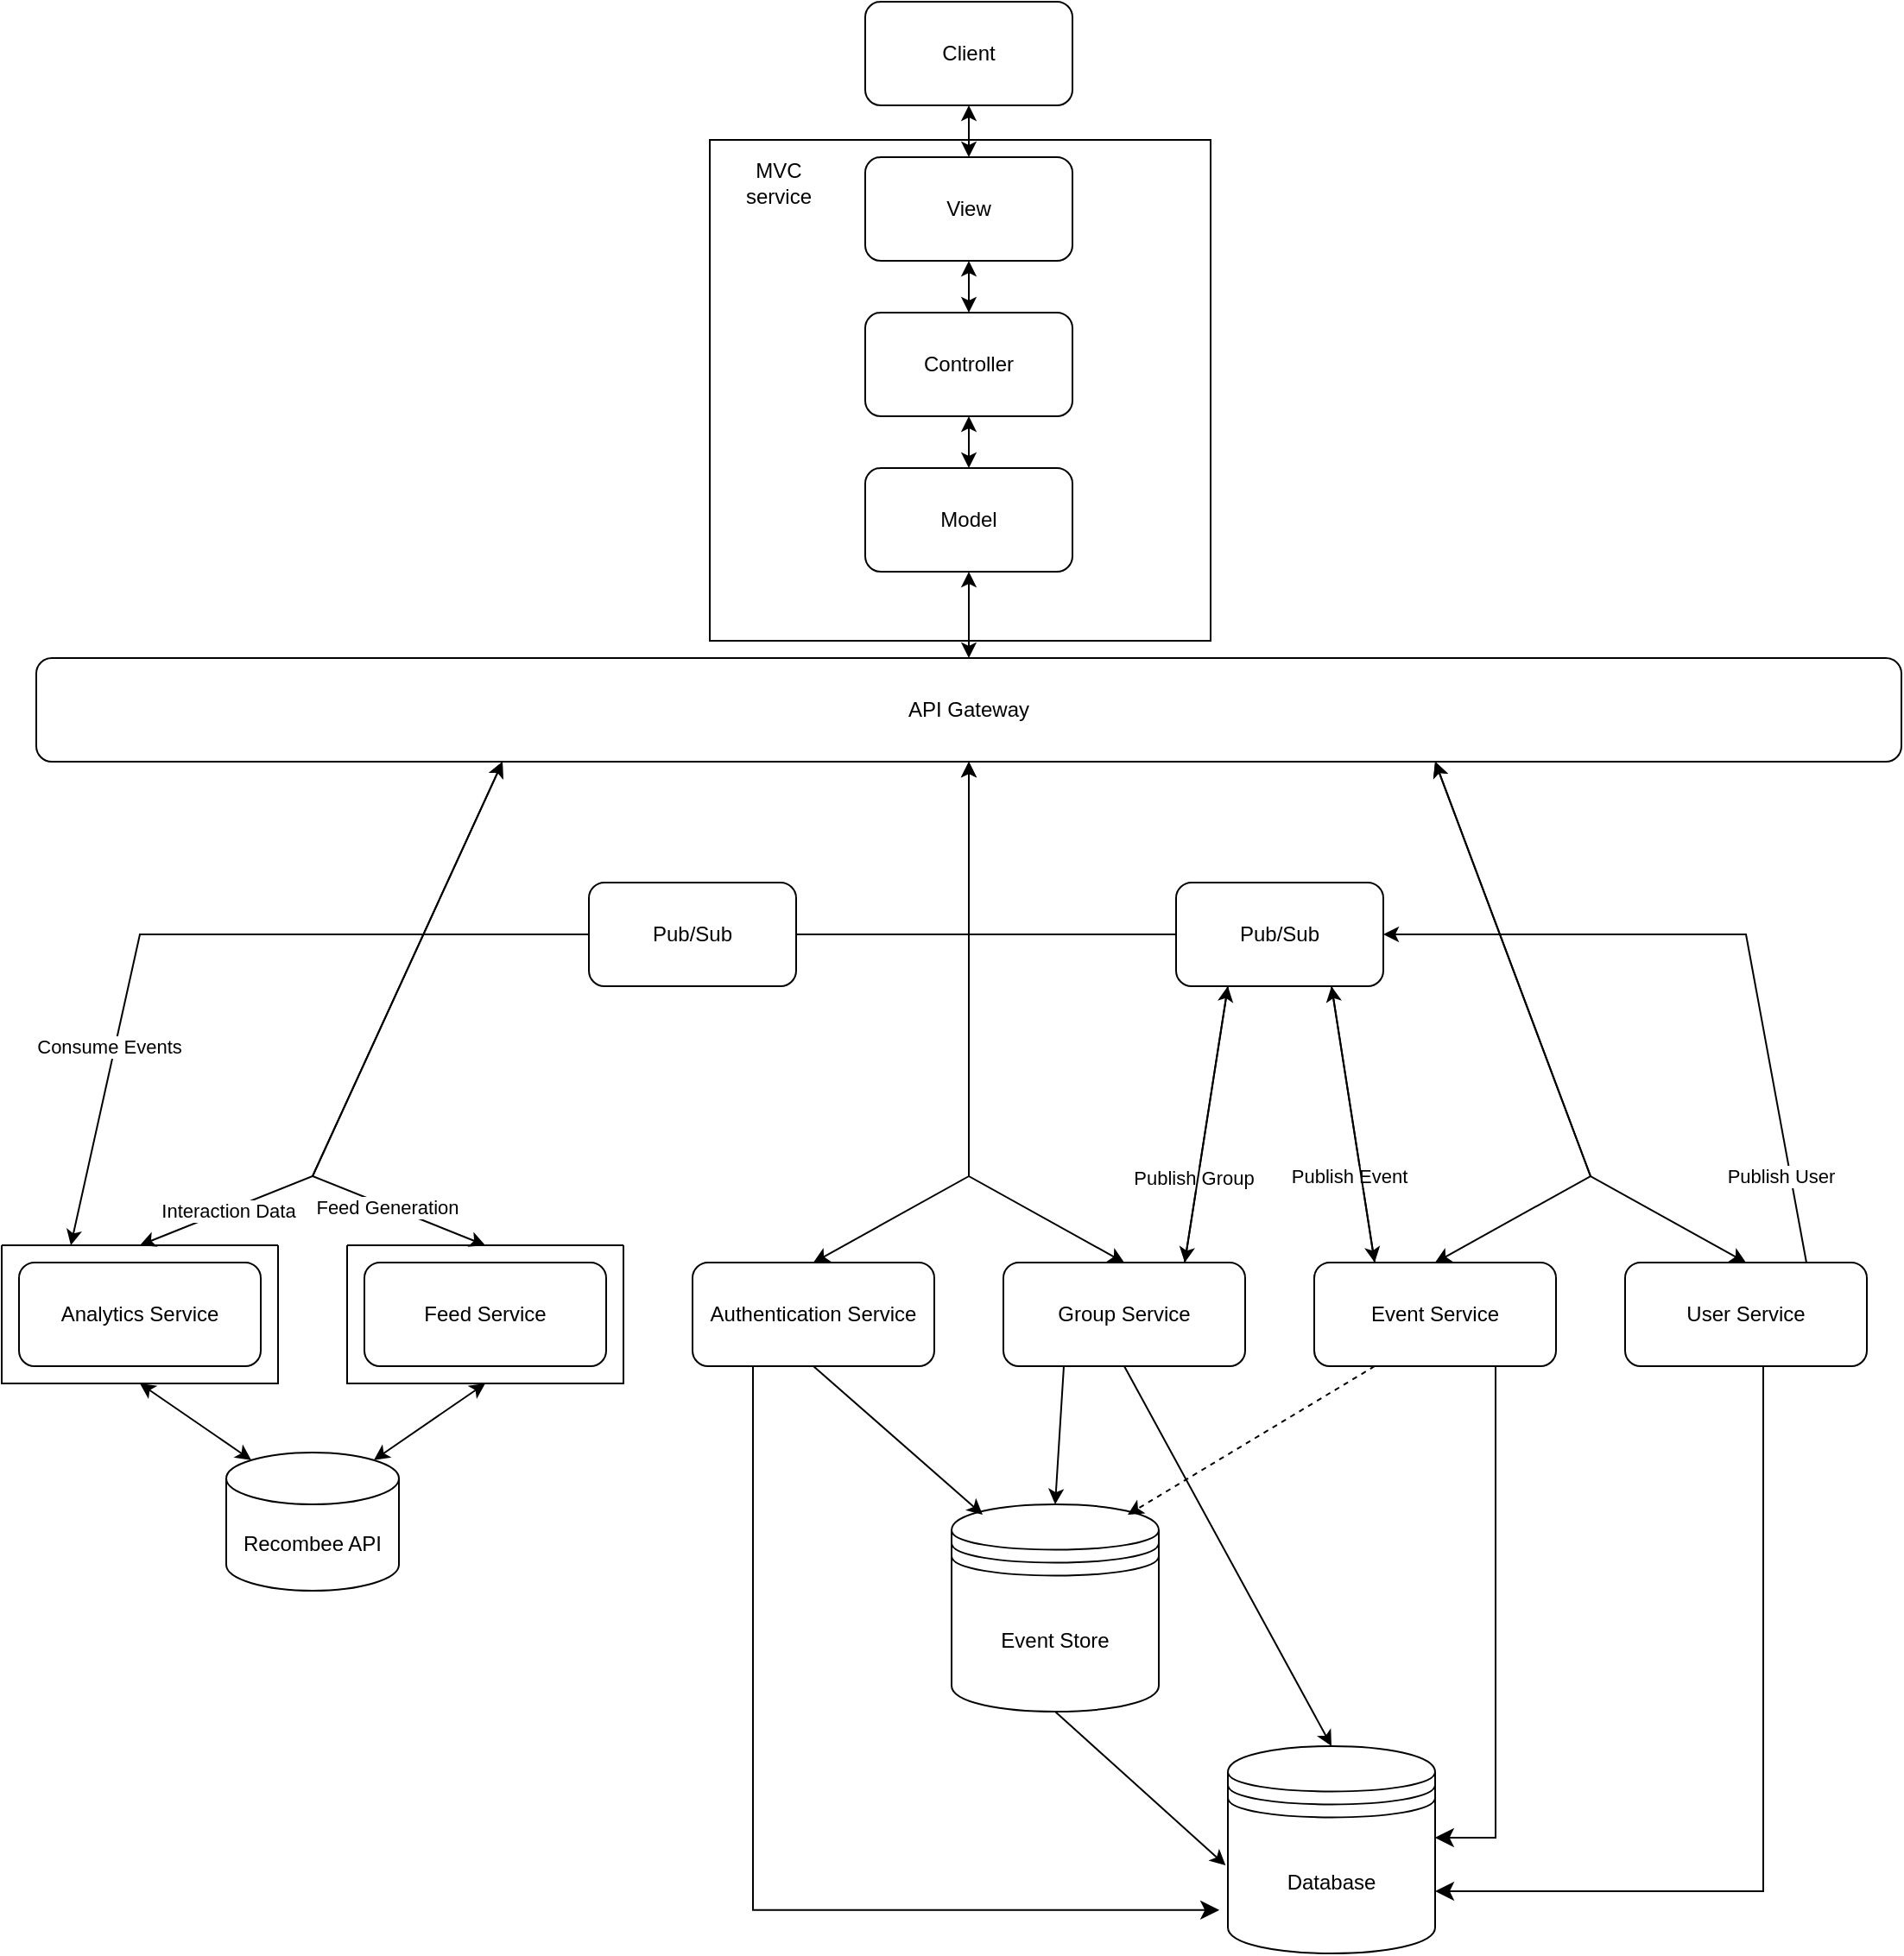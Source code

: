 <mxfile version="24.1.0" type="device">
  <diagram name="Page-1" id="YAerP5JF5GXIHwTnvSIO">
    <mxGraphModel dx="1674" dy="1872" grid="1" gridSize="10" guides="1" tooltips="1" connect="1" arrows="1" fold="1" page="1" pageScale="1" pageWidth="850" pageHeight="1100" math="0" shadow="0">
      <root>
        <mxCell id="0" />
        <mxCell id="1" parent="0" />
        <mxCell id="BQzA7x_6l7MUNEa52RmE-23" value="" style="whiteSpace=wrap;html=1;aspect=fixed;" vertex="1" parent="1">
          <mxGeometry x="510" y="-440" width="290" height="290" as="geometry" />
        </mxCell>
        <mxCell id="QEH-ZcO3VVwQa852Ltvt-2" value="" style="swimlane;startSize=0;" parent="1" vertex="1">
          <mxGeometry x="100" y="200" width="160" height="80" as="geometry" />
        </mxCell>
        <mxCell id="QEH-ZcO3VVwQa852Ltvt-1" value="Analytics Service" style="rounded=1;whiteSpace=wrap;html=1;" parent="QEH-ZcO3VVwQa852Ltvt-2" vertex="1">
          <mxGeometry x="10" y="10" width="140" height="60" as="geometry" />
        </mxCell>
        <mxCell id="QEH-ZcO3VVwQa852Ltvt-4" value="" style="swimlane;startSize=0;gradientColor=none;" parent="1" vertex="1">
          <mxGeometry x="300" y="200" width="160" height="80" as="geometry" />
        </mxCell>
        <mxCell id="QEH-ZcO3VVwQa852Ltvt-5" value="Feed Service" style="rounded=1;whiteSpace=wrap;html=1;" parent="QEH-ZcO3VVwQa852Ltvt-4" vertex="1">
          <mxGeometry x="10" y="10" width="140" height="60" as="geometry" />
        </mxCell>
        <mxCell id="QEH-ZcO3VVwQa852Ltvt-7" value="Recombee API" style="shape=cylinder3;whiteSpace=wrap;html=1;boundedLbl=1;backgroundOutline=1;size=15;" parent="1" vertex="1">
          <mxGeometry x="230" y="320" width="100" height="80" as="geometry" />
        </mxCell>
        <mxCell id="QEH-ZcO3VVwQa852Ltvt-9" value="" style="endArrow=classic;startArrow=classic;html=1;rounded=0;exitX=0.855;exitY=0;exitDx=0;exitDy=4.35;exitPerimeter=0;entryX=0.5;entryY=1;entryDx=0;entryDy=0;" parent="1" source="QEH-ZcO3VVwQa852Ltvt-7" target="QEH-ZcO3VVwQa852Ltvt-4" edge="1">
          <mxGeometry width="50" height="50" relative="1" as="geometry">
            <mxPoint x="420" y="330" as="sourcePoint" />
            <mxPoint x="470" y="280" as="targetPoint" />
          </mxGeometry>
        </mxCell>
        <mxCell id="QEH-ZcO3VVwQa852Ltvt-10" value="" style="endArrow=classic;startArrow=classic;html=1;rounded=0;exitX=0.5;exitY=1;exitDx=0;exitDy=0;entryX=0.145;entryY=0;entryDx=0;entryDy=4.35;entryPerimeter=0;" parent="1" source="QEH-ZcO3VVwQa852Ltvt-2" target="QEH-ZcO3VVwQa852Ltvt-7" edge="1">
          <mxGeometry width="50" height="50" relative="1" as="geometry">
            <mxPoint x="420" y="330" as="sourcePoint" />
            <mxPoint x="470" y="280" as="targetPoint" />
          </mxGeometry>
        </mxCell>
        <mxCell id="QEH-ZcO3VVwQa852Ltvt-11" value="API Gateway" style="rounded=1;whiteSpace=wrap;html=1;" parent="1" vertex="1">
          <mxGeometry x="120" y="-140" width="1080" height="60" as="geometry" />
        </mxCell>
        <mxCell id="QEH-ZcO3VVwQa852Ltvt-12" value="" style="endArrow=classic;startArrow=classic;html=1;rounded=0;exitX=0.5;exitY=0;exitDx=0;exitDy=0;entryX=0.25;entryY=1;entryDx=0;entryDy=0;" parent="1" source="QEH-ZcO3VVwQa852Ltvt-2" target="QEH-ZcO3VVwQa852Ltvt-11" edge="1">
          <mxGeometry width="50" height="50" relative="1" as="geometry">
            <mxPoint x="500" y="230" as="sourcePoint" />
            <mxPoint x="550" y="180" as="targetPoint" />
            <Array as="points">
              <mxPoint x="280" y="160" />
            </Array>
          </mxGeometry>
        </mxCell>
        <mxCell id="QEH-ZcO3VVwQa852Ltvt-45" value="Interaction Data" style="edgeLabel;html=1;align=center;verticalAlign=middle;resizable=0;points=[];" parent="QEH-ZcO3VVwQa852Ltvt-12" vertex="1" connectable="0">
          <mxGeometry x="-0.707" relative="1" as="geometry">
            <mxPoint as="offset" />
          </mxGeometry>
        </mxCell>
        <mxCell id="QEH-ZcO3VVwQa852Ltvt-13" value="" style="endArrow=classic;startArrow=classic;html=1;rounded=0;entryX=0.25;entryY=1;entryDx=0;entryDy=0;exitX=0.5;exitY=0;exitDx=0;exitDy=0;" parent="1" source="QEH-ZcO3VVwQa852Ltvt-4" target="QEH-ZcO3VVwQa852Ltvt-11" edge="1">
          <mxGeometry width="50" height="50" relative="1" as="geometry">
            <mxPoint x="500" y="230" as="sourcePoint" />
            <mxPoint x="550" y="180" as="targetPoint" />
            <Array as="points">
              <mxPoint x="280" y="160" />
            </Array>
          </mxGeometry>
        </mxCell>
        <mxCell id="QEH-ZcO3VVwQa852Ltvt-46" value="Feed Generation" style="edgeLabel;html=1;align=center;verticalAlign=middle;resizable=0;points=[];" parent="QEH-ZcO3VVwQa852Ltvt-13" vertex="1" connectable="0">
          <mxGeometry x="-0.67" y="1" relative="1" as="geometry">
            <mxPoint as="offset" />
          </mxGeometry>
        </mxCell>
        <mxCell id="QEH-ZcO3VVwQa852Ltvt-17" value="Group Service" style="rounded=1;whiteSpace=wrap;html=1;" parent="1" vertex="1">
          <mxGeometry x="680" y="210" width="140" height="60" as="geometry" />
        </mxCell>
        <mxCell id="QEH-ZcO3VVwQa852Ltvt-18" value="Event Service" style="rounded=1;whiteSpace=wrap;html=1;" parent="1" vertex="1">
          <mxGeometry x="860" y="210" width="140" height="60" as="geometry" />
        </mxCell>
        <mxCell id="QEH-ZcO3VVwQa852Ltvt-20" value="User Service" style="rounded=1;whiteSpace=wrap;html=1;" parent="1" vertex="1">
          <mxGeometry x="1040" y="210" width="140" height="60" as="geometry" />
        </mxCell>
        <mxCell id="QEH-ZcO3VVwQa852Ltvt-21" value="" style="endArrow=classic;startArrow=classic;html=1;rounded=0;exitX=0.5;exitY=0;exitDx=0;exitDy=0;entryX=0.5;entryY=1;entryDx=0;entryDy=0;" parent="1" source="BQzA7x_6l7MUNEa52RmE-4" target="QEH-ZcO3VVwQa852Ltvt-11" edge="1">
          <mxGeometry width="50" height="50" relative="1" as="geometry">
            <mxPoint x="570" y="210" as="sourcePoint" />
            <mxPoint x="850" y="170" as="targetPoint" />
            <Array as="points">
              <mxPoint x="660" y="160" />
            </Array>
          </mxGeometry>
        </mxCell>
        <mxCell id="QEH-ZcO3VVwQa852Ltvt-22" value="" style="endArrow=classic;startArrow=classic;html=1;rounded=0;exitX=0.5;exitY=0;exitDx=0;exitDy=0;entryX=0.5;entryY=1;entryDx=0;entryDy=0;" parent="1" source="QEH-ZcO3VVwQa852Ltvt-17" target="QEH-ZcO3VVwQa852Ltvt-11" edge="1">
          <mxGeometry width="50" height="50" relative="1" as="geometry">
            <mxPoint x="800" y="220" as="sourcePoint" />
            <mxPoint x="850" y="170" as="targetPoint" />
            <Array as="points">
              <mxPoint x="660" y="160" />
            </Array>
          </mxGeometry>
        </mxCell>
        <mxCell id="QEH-ZcO3VVwQa852Ltvt-23" value="" style="endArrow=classic;startArrow=classic;html=1;rounded=0;entryX=0.75;entryY=1;entryDx=0;entryDy=0;exitX=0.5;exitY=0;exitDx=0;exitDy=0;" parent="1" source="QEH-ZcO3VVwQa852Ltvt-18" target="QEH-ZcO3VVwQa852Ltvt-11" edge="1">
          <mxGeometry width="50" height="50" relative="1" as="geometry">
            <mxPoint x="800" y="220" as="sourcePoint" />
            <mxPoint x="850" y="170" as="targetPoint" />
            <Array as="points">
              <mxPoint x="1020" y="160" />
            </Array>
          </mxGeometry>
        </mxCell>
        <mxCell id="QEH-ZcO3VVwQa852Ltvt-24" value="" style="endArrow=classic;startArrow=classic;html=1;rounded=0;entryX=0.75;entryY=1;entryDx=0;entryDy=0;exitX=0.5;exitY=0;exitDx=0;exitDy=0;" parent="1" source="QEH-ZcO3VVwQa852Ltvt-20" target="QEH-ZcO3VVwQa852Ltvt-11" edge="1">
          <mxGeometry width="50" height="50" relative="1" as="geometry">
            <mxPoint x="800" y="220" as="sourcePoint" />
            <mxPoint x="850" y="170" as="targetPoint" />
            <Array as="points">
              <mxPoint x="1020" y="160" />
            </Array>
          </mxGeometry>
        </mxCell>
        <mxCell id="QEH-ZcO3VVwQa852Ltvt-26" value="Pub/Sub" style="rounded=1;whiteSpace=wrap;html=1;" parent="1" vertex="1">
          <mxGeometry x="440" y="-10" width="120" height="60" as="geometry" />
        </mxCell>
        <mxCell id="QEH-ZcO3VVwQa852Ltvt-27" value="Pub/Sub" style="rounded=1;whiteSpace=wrap;html=1;" parent="1" vertex="1">
          <mxGeometry x="780" y="-10" width="120" height="60" as="geometry" />
        </mxCell>
        <mxCell id="QEH-ZcO3VVwQa852Ltvt-33" value="" style="endArrow=classic;html=1;rounded=0;exitX=0.25;exitY=0;exitDx=0;exitDy=0;entryX=0.75;entryY=1;entryDx=0;entryDy=0;" parent="1" source="QEH-ZcO3VVwQa852Ltvt-18" target="QEH-ZcO3VVwQa852Ltvt-27" edge="1">
          <mxGeometry width="50" height="50" relative="1" as="geometry">
            <mxPoint x="550" y="190" as="sourcePoint" />
            <mxPoint x="600" y="140" as="targetPoint" />
          </mxGeometry>
        </mxCell>
        <mxCell id="QEH-ZcO3VVwQa852Ltvt-34" value="Publish Event" style="edgeLabel;html=1;align=center;verticalAlign=middle;resizable=0;points=[];" parent="QEH-ZcO3VVwQa852Ltvt-33" vertex="1" connectable="0">
          <mxGeometry x="0.102" y="-1" relative="1" as="geometry">
            <mxPoint x="-2" y="38" as="offset" />
          </mxGeometry>
        </mxCell>
        <mxCell id="QEH-ZcO3VVwQa852Ltvt-35" value="" style="endArrow=classic;html=1;rounded=0;exitX=0.75;exitY=0;exitDx=0;exitDy=0;entryX=0.25;entryY=1;entryDx=0;entryDy=0;" parent="1" source="QEH-ZcO3VVwQa852Ltvt-17" target="QEH-ZcO3VVwQa852Ltvt-27" edge="1">
          <mxGeometry width="50" height="50" relative="1" as="geometry">
            <mxPoint x="820" y="190" as="sourcePoint" />
            <mxPoint x="870" y="140" as="targetPoint" />
          </mxGeometry>
        </mxCell>
        <mxCell id="QEH-ZcO3VVwQa852Ltvt-36" value="Publish Group" style="edgeLabel;html=1;align=center;verticalAlign=middle;resizable=0;points=[];" parent="QEH-ZcO3VVwQa852Ltvt-35" vertex="1" connectable="0">
          <mxGeometry x="0.218" y="2" relative="1" as="geometry">
            <mxPoint x="-8" y="48" as="offset" />
          </mxGeometry>
        </mxCell>
        <mxCell id="QEH-ZcO3VVwQa852Ltvt-38" value="" style="endArrow=none;html=1;rounded=0;exitX=1;exitY=0.5;exitDx=0;exitDy=0;entryX=0;entryY=0.5;entryDx=0;entryDy=0;" parent="1" source="QEH-ZcO3VVwQa852Ltvt-26" target="QEH-ZcO3VVwQa852Ltvt-27" edge="1">
          <mxGeometry width="50" height="50" relative="1" as="geometry">
            <mxPoint x="520" y="190" as="sourcePoint" />
            <mxPoint x="570" y="140" as="targetPoint" />
          </mxGeometry>
        </mxCell>
        <mxCell id="QEH-ZcO3VVwQa852Ltvt-39" value="" style="endArrow=classic;html=1;rounded=0;exitX=0;exitY=0.5;exitDx=0;exitDy=0;entryX=0.25;entryY=0;entryDx=0;entryDy=0;" parent="1" source="QEH-ZcO3VVwQa852Ltvt-26" target="QEH-ZcO3VVwQa852Ltvt-2" edge="1">
          <mxGeometry width="50" height="50" relative="1" as="geometry">
            <mxPoint x="500" y="190" as="sourcePoint" />
            <mxPoint x="550" y="140" as="targetPoint" />
            <Array as="points">
              <mxPoint x="180" y="20" />
            </Array>
          </mxGeometry>
        </mxCell>
        <mxCell id="QEH-ZcO3VVwQa852Ltvt-40" value="Consume Events" style="edgeLabel;html=1;align=center;verticalAlign=middle;resizable=0;points=[];" parent="QEH-ZcO3VVwQa852Ltvt-39" vertex="1" connectable="0">
          <mxGeometry x="0.472" y="-4" relative="1" as="geometry">
            <mxPoint as="offset" />
          </mxGeometry>
        </mxCell>
        <mxCell id="QEH-ZcO3VVwQa852Ltvt-41" value="" style="endArrow=classic;html=1;rounded=0;exitX=0.75;exitY=0;exitDx=0;exitDy=0;entryX=1;entryY=0.5;entryDx=0;entryDy=0;" parent="1" source="QEH-ZcO3VVwQa852Ltvt-20" target="QEH-ZcO3VVwQa852Ltvt-27" edge="1">
          <mxGeometry width="50" height="50" relative="1" as="geometry">
            <mxPoint x="720" y="180" as="sourcePoint" />
            <mxPoint x="770" y="130" as="targetPoint" />
            <Array as="points">
              <mxPoint x="1110" y="20" />
            </Array>
          </mxGeometry>
        </mxCell>
        <mxCell id="QEH-ZcO3VVwQa852Ltvt-42" value="Publish User" style="edgeLabel;html=1;align=center;verticalAlign=middle;resizable=0;points=[];" parent="QEH-ZcO3VVwQa852Ltvt-41" vertex="1" connectable="0">
          <mxGeometry x="-0.403" relative="1" as="geometry">
            <mxPoint x="7" y="68" as="offset" />
          </mxGeometry>
        </mxCell>
        <mxCell id="QEH-ZcO3VVwQa852Ltvt-43" value="" style="endArrow=classic;html=1;rounded=0;exitX=0.25;exitY=1;exitDx=0;exitDy=0;entryX=0.75;entryY=0;entryDx=0;entryDy=0;" parent="1" source="QEH-ZcO3VVwQa852Ltvt-27" target="QEH-ZcO3VVwQa852Ltvt-17" edge="1">
          <mxGeometry width="50" height="50" relative="1" as="geometry">
            <mxPoint x="660" y="180" as="sourcePoint" />
            <mxPoint x="710" y="130" as="targetPoint" />
          </mxGeometry>
        </mxCell>
        <mxCell id="QEH-ZcO3VVwQa852Ltvt-44" value="" style="endArrow=classic;html=1;rounded=0;exitX=0.75;exitY=1;exitDx=0;exitDy=0;entryX=0.25;entryY=0;entryDx=0;entryDy=0;" parent="1" source="QEH-ZcO3VVwQa852Ltvt-27" target="QEH-ZcO3VVwQa852Ltvt-18" edge="1">
          <mxGeometry width="50" height="50" relative="1" as="geometry">
            <mxPoint x="710" y="180" as="sourcePoint" />
            <mxPoint x="760" y="130" as="targetPoint" />
          </mxGeometry>
        </mxCell>
        <mxCell id="QEH-ZcO3VVwQa852Ltvt-49" value="Client" style="rounded=1;whiteSpace=wrap;html=1;" parent="1" vertex="1">
          <mxGeometry x="600" y="-520" width="120" height="60" as="geometry" />
        </mxCell>
        <mxCell id="BQzA7x_6l7MUNEa52RmE-1" value="View" style="rounded=1;whiteSpace=wrap;html=1;" vertex="1" parent="1">
          <mxGeometry x="600" y="-430" width="120" height="60" as="geometry" />
        </mxCell>
        <mxCell id="BQzA7x_6l7MUNEa52RmE-3" value="" style="endArrow=classic;startArrow=classic;html=1;rounded=0;entryX=0.5;entryY=1;entryDx=0;entryDy=0;exitX=0.5;exitY=0;exitDx=0;exitDy=0;" edge="1" parent="1" source="BQzA7x_6l7MUNEa52RmE-1" target="QEH-ZcO3VVwQa852Ltvt-49">
          <mxGeometry width="50" height="50" relative="1" as="geometry">
            <mxPoint x="649.5" y="-300" as="sourcePoint" />
            <mxPoint x="649.5" y="-390" as="targetPoint" />
          </mxGeometry>
        </mxCell>
        <mxCell id="BQzA7x_6l7MUNEa52RmE-4" value="Authentication Service" style="rounded=1;whiteSpace=wrap;html=1;" vertex="1" parent="1">
          <mxGeometry x="500" y="210" width="140" height="60" as="geometry" />
        </mxCell>
        <mxCell id="BQzA7x_6l7MUNEa52RmE-5" value="Event Store" style="shape=datastore;whiteSpace=wrap;html=1;" vertex="1" parent="1">
          <mxGeometry x="650" y="350" width="120" height="120" as="geometry" />
        </mxCell>
        <mxCell id="BQzA7x_6l7MUNEa52RmE-7" value="Database" style="shape=datastore;whiteSpace=wrap;html=1;" vertex="1" parent="1">
          <mxGeometry x="810" y="490" width="120" height="120" as="geometry" />
        </mxCell>
        <mxCell id="BQzA7x_6l7MUNEa52RmE-8" value="" style="endArrow=classic;html=1;rounded=0;entryX=0.15;entryY=0.05;entryDx=0;entryDy=0;entryPerimeter=0;exitX=0.5;exitY=1;exitDx=0;exitDy=0;" edge="1" parent="1" source="BQzA7x_6l7MUNEa52RmE-4" target="BQzA7x_6l7MUNEa52RmE-5">
          <mxGeometry width="50" height="50" relative="1" as="geometry">
            <mxPoint x="820" y="300" as="sourcePoint" />
            <mxPoint x="870" y="250" as="targetPoint" />
          </mxGeometry>
        </mxCell>
        <mxCell id="BQzA7x_6l7MUNEa52RmE-9" value="" style="endArrow=classic;html=1;rounded=0;exitX=0.25;exitY=1;exitDx=0;exitDy=0;entryX=0.5;entryY=0;entryDx=0;entryDy=0;" edge="1" parent="1" source="QEH-ZcO3VVwQa852Ltvt-17" target="BQzA7x_6l7MUNEa52RmE-5">
          <mxGeometry width="50" height="50" relative="1" as="geometry">
            <mxPoint x="820" y="300" as="sourcePoint" />
            <mxPoint x="870" y="250" as="targetPoint" />
          </mxGeometry>
        </mxCell>
        <mxCell id="BQzA7x_6l7MUNEa52RmE-10" value="" style="endArrow=classic;html=1;rounded=0;exitX=0.25;exitY=1;exitDx=0;exitDy=0;entryX=0.85;entryY=0.05;entryDx=0;entryDy=0;entryPerimeter=0;dashed=1;" edge="1" parent="1" source="QEH-ZcO3VVwQa852Ltvt-18" target="BQzA7x_6l7MUNEa52RmE-5">
          <mxGeometry width="50" height="50" relative="1" as="geometry">
            <mxPoint x="820" y="300" as="sourcePoint" />
            <mxPoint x="870" y="250" as="targetPoint" />
          </mxGeometry>
        </mxCell>
        <mxCell id="BQzA7x_6l7MUNEa52RmE-11" value="" style="endArrow=classic;html=1;rounded=0;exitX=0.5;exitY=1;exitDx=0;exitDy=0;entryX=-0.011;entryY=0.575;entryDx=0;entryDy=0;entryPerimeter=0;" edge="1" parent="1" source="BQzA7x_6l7MUNEa52RmE-5" target="BQzA7x_6l7MUNEa52RmE-7">
          <mxGeometry width="50" height="50" relative="1" as="geometry">
            <mxPoint x="860" y="510" as="sourcePoint" />
            <mxPoint x="760" y="570" as="targetPoint" />
          </mxGeometry>
        </mxCell>
        <mxCell id="BQzA7x_6l7MUNEa52RmE-12" value="" style="edgeStyle=elbowEdgeStyle;elbow=horizontal;endArrow=classic;html=1;curved=0;rounded=0;endSize=8;startSize=8;entryX=-0.041;entryY=0.791;entryDx=0;entryDy=0;entryPerimeter=0;exitX=0.25;exitY=1;exitDx=0;exitDy=0;" edge="1" parent="1" source="BQzA7x_6l7MUNEa52RmE-4" target="BQzA7x_6l7MUNEa52RmE-7">
          <mxGeometry width="50" height="50" relative="1" as="geometry">
            <mxPoint x="860" y="510" as="sourcePoint" />
            <mxPoint x="910" y="460" as="targetPoint" />
            <Array as="points">
              <mxPoint x="535" y="430" />
            </Array>
          </mxGeometry>
        </mxCell>
        <mxCell id="BQzA7x_6l7MUNEa52RmE-13" value="" style="edgeStyle=elbowEdgeStyle;elbow=horizontal;endArrow=classic;html=1;curved=0;rounded=0;endSize=8;startSize=8;entryX=1;entryY=0.7;entryDx=0;entryDy=0;exitX=0.75;exitY=1;exitDx=0;exitDy=0;" edge="1" parent="1" source="QEH-ZcO3VVwQa852Ltvt-20" target="BQzA7x_6l7MUNEa52RmE-7">
          <mxGeometry width="50" height="50" relative="1" as="geometry">
            <mxPoint x="990" y="390" as="sourcePoint" />
            <mxPoint x="1040" y="340" as="targetPoint" />
            <Array as="points">
              <mxPoint x="1120" y="420" />
            </Array>
          </mxGeometry>
        </mxCell>
        <mxCell id="BQzA7x_6l7MUNEa52RmE-14" value="" style="edgeStyle=elbowEdgeStyle;elbow=vertical;endArrow=classic;html=1;curved=0;rounded=0;endSize=8;startSize=8;entryX=0.999;entryY=0.438;entryDx=0;entryDy=0;entryPerimeter=0;exitX=0.75;exitY=1;exitDx=0;exitDy=0;" edge="1" parent="1" source="QEH-ZcO3VVwQa852Ltvt-18" target="BQzA7x_6l7MUNEa52RmE-7">
          <mxGeometry width="50" height="50" relative="1" as="geometry">
            <mxPoint x="990" y="390" as="sourcePoint" />
            <mxPoint x="1040" y="340" as="targetPoint" />
            <Array as="points">
              <mxPoint x="1000" y="543" />
            </Array>
          </mxGeometry>
        </mxCell>
        <mxCell id="BQzA7x_6l7MUNEa52RmE-15" value="" style="endArrow=classic;html=1;rounded=0;exitX=0.5;exitY=1;exitDx=0;exitDy=0;entryX=0.5;entryY=0;entryDx=0;entryDy=0;" edge="1" parent="1" source="QEH-ZcO3VVwQa852Ltvt-17" target="BQzA7x_6l7MUNEa52RmE-7">
          <mxGeometry width="50" height="50" relative="1" as="geometry">
            <mxPoint x="990" y="390" as="sourcePoint" />
            <mxPoint x="1040" y="340" as="targetPoint" />
          </mxGeometry>
        </mxCell>
        <mxCell id="BQzA7x_6l7MUNEa52RmE-18" value="Controller" style="rounded=1;whiteSpace=wrap;html=1;" vertex="1" parent="1">
          <mxGeometry x="600" y="-340" width="120" height="60" as="geometry" />
        </mxCell>
        <mxCell id="BQzA7x_6l7MUNEa52RmE-19" value="Model" style="rounded=1;whiteSpace=wrap;html=1;" vertex="1" parent="1">
          <mxGeometry x="600" y="-250" width="120" height="60" as="geometry" />
        </mxCell>
        <mxCell id="BQzA7x_6l7MUNEa52RmE-20" value="" style="endArrow=classic;startArrow=classic;html=1;rounded=0;exitX=0.5;exitY=1;exitDx=0;exitDy=0;entryX=0.5;entryY=0;entryDx=0;entryDy=0;" edge="1" parent="1" source="BQzA7x_6l7MUNEa52RmE-1" target="BQzA7x_6l7MUNEa52RmE-18">
          <mxGeometry width="50" height="50" relative="1" as="geometry">
            <mxPoint x="900" y="-190" as="sourcePoint" />
            <mxPoint x="950" y="-240" as="targetPoint" />
          </mxGeometry>
        </mxCell>
        <mxCell id="BQzA7x_6l7MUNEa52RmE-21" value="" style="endArrow=classic;startArrow=classic;html=1;rounded=0;exitX=0.5;exitY=1;exitDx=0;exitDy=0;entryX=0.5;entryY=0;entryDx=0;entryDy=0;" edge="1" parent="1" source="BQzA7x_6l7MUNEa52RmE-18" target="BQzA7x_6l7MUNEa52RmE-19">
          <mxGeometry width="50" height="50" relative="1" as="geometry">
            <mxPoint x="900" y="-190" as="sourcePoint" />
            <mxPoint x="950" y="-240" as="targetPoint" />
          </mxGeometry>
        </mxCell>
        <mxCell id="BQzA7x_6l7MUNEa52RmE-22" value="" style="endArrow=classic;startArrow=classic;html=1;rounded=0;exitX=0.5;exitY=1;exitDx=0;exitDy=0;entryX=0.5;entryY=0;entryDx=0;entryDy=0;" edge="1" parent="1" source="BQzA7x_6l7MUNEa52RmE-19" target="QEH-ZcO3VVwQa852Ltvt-11">
          <mxGeometry width="50" height="50" relative="1" as="geometry">
            <mxPoint x="900" y="-190" as="sourcePoint" />
            <mxPoint x="950" y="-240" as="targetPoint" />
          </mxGeometry>
        </mxCell>
        <mxCell id="BQzA7x_6l7MUNEa52RmE-24" value="MVC service" style="text;html=1;align=center;verticalAlign=middle;whiteSpace=wrap;rounded=0;" vertex="1" parent="1">
          <mxGeometry x="520" y="-430" width="60" height="30" as="geometry" />
        </mxCell>
      </root>
    </mxGraphModel>
  </diagram>
</mxfile>
